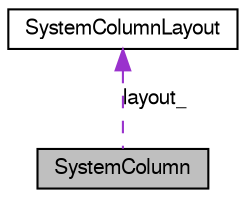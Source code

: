 digraph G
{
  bgcolor="transparent";
  edge [fontname="FreeSans",fontsize=10,labelfontname="FreeSans",labelfontsize=10];
  node [fontname="FreeSans",fontsize=10,shape=record];
  Node1 [label="SystemColumn",height=0.2,width=0.4,color="black", fillcolor="grey75", style="filled" fontcolor="black"];
  Node2 -> Node1 [dir=back,color="darkorchid3",fontsize=10,style="dashed",label="layout_",fontname="FreeSans"];
  Node2 [label="SystemColumnLayout",height=0.2,width=0.4,color="black",URL="$class_system_column_layout.html",tooltip="SystemColumnLayout class."];
}
